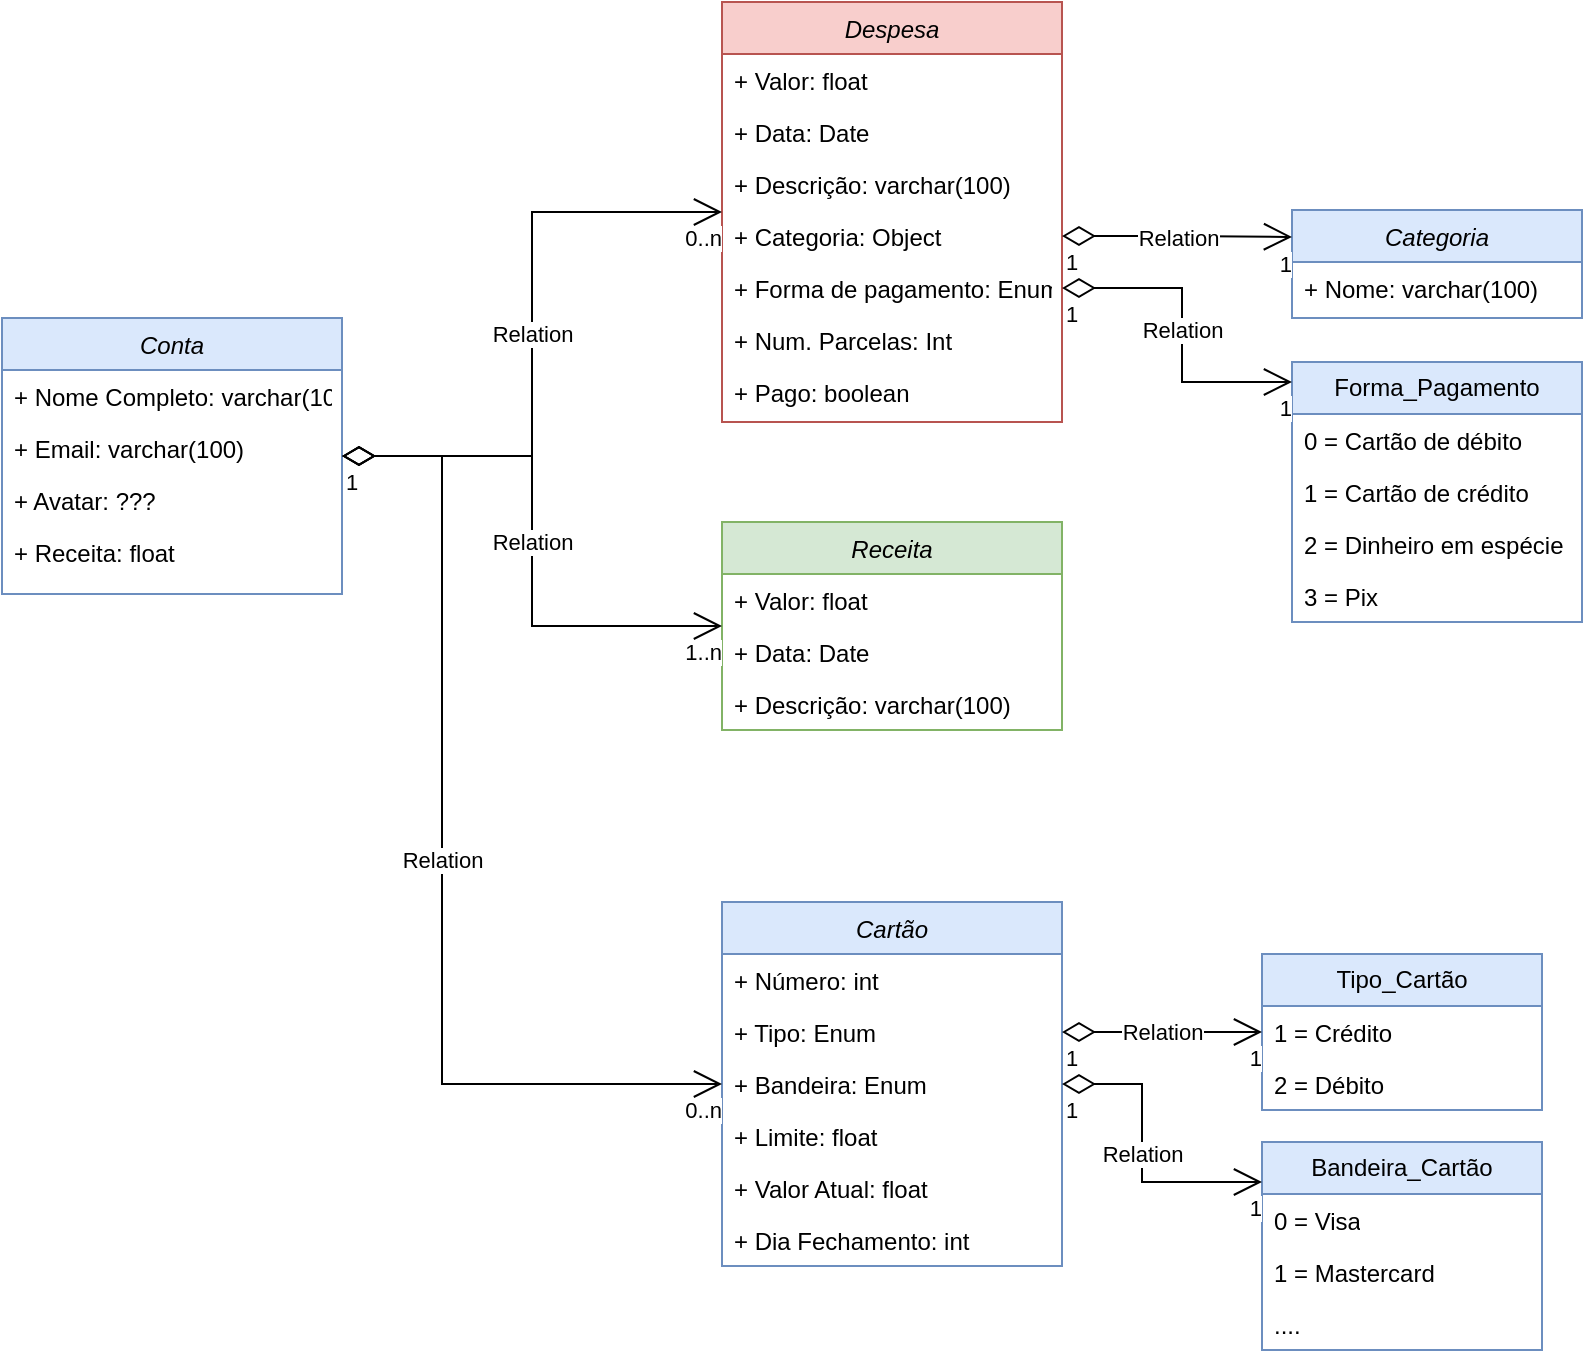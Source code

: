 <mxfile version="22.0.0" type="github">
  <diagram id="C5RBs43oDa-KdzZeNtuy" name="Page-1">
    <mxGraphModel dx="2177" dy="830" grid="1" gridSize="10" guides="1" tooltips="1" connect="1" arrows="1" fold="1" page="1" pageScale="1" pageWidth="827" pageHeight="1169" math="0" shadow="0">
      <root>
        <mxCell id="WIyWlLk6GJQsqaUBKTNV-0" />
        <mxCell id="WIyWlLk6GJQsqaUBKTNV-1" parent="WIyWlLk6GJQsqaUBKTNV-0" />
        <mxCell id="s34speLlv4YLylVvRb2c-0" value="Conta" style="swimlane;fontStyle=2;align=center;verticalAlign=top;childLayout=stackLayout;horizontal=1;startSize=26;horizontalStack=0;resizeParent=1;resizeLast=0;collapsible=1;marginBottom=0;rounded=0;shadow=0;strokeWidth=1;fillColor=#dae8fc;strokeColor=#6c8ebf;" vertex="1" parent="WIyWlLk6GJQsqaUBKTNV-1">
          <mxGeometry x="-820" y="238" width="170" height="138" as="geometry">
            <mxRectangle x="230" y="140" width="160" height="26" as="alternateBounds" />
          </mxGeometry>
        </mxCell>
        <mxCell id="s34speLlv4YLylVvRb2c-1" value="+ Nome Completo: varchar(100)" style="text;align=left;verticalAlign=top;spacingLeft=4;spacingRight=4;overflow=hidden;rotatable=0;points=[[0,0.5],[1,0.5]];portConstraint=eastwest;" vertex="1" parent="s34speLlv4YLylVvRb2c-0">
          <mxGeometry y="26" width="170" height="26" as="geometry" />
        </mxCell>
        <mxCell id="s34speLlv4YLylVvRb2c-2" value="+ Email: varchar(100)" style="text;align=left;verticalAlign=top;spacingLeft=4;spacingRight=4;overflow=hidden;rotatable=0;points=[[0,0.5],[1,0.5]];portConstraint=eastwest;rounded=0;shadow=0;html=0;" vertex="1" parent="s34speLlv4YLylVvRb2c-0">
          <mxGeometry y="52" width="170" height="26" as="geometry" />
        </mxCell>
        <mxCell id="s34speLlv4YLylVvRb2c-3" value="+ Avatar: ???" style="text;align=left;verticalAlign=top;spacingLeft=4;spacingRight=4;overflow=hidden;rotatable=0;points=[[0,0.5],[1,0.5]];portConstraint=eastwest;rounded=0;shadow=0;html=0;" vertex="1" parent="s34speLlv4YLylVvRb2c-0">
          <mxGeometry y="78" width="170" height="26" as="geometry" />
        </mxCell>
        <mxCell id="s34speLlv4YLylVvRb2c-5" value="+ Receita: float" style="text;align=left;verticalAlign=top;spacingLeft=4;spacingRight=4;overflow=hidden;rotatable=0;points=[[0,0.5],[1,0.5]];portConstraint=eastwest;" vertex="1" parent="s34speLlv4YLylVvRb2c-0">
          <mxGeometry y="104" width="170" height="26" as="geometry" />
        </mxCell>
        <mxCell id="s34speLlv4YLylVvRb2c-12" value="Despesa" style="swimlane;fontStyle=2;align=center;verticalAlign=top;childLayout=stackLayout;horizontal=1;startSize=26;horizontalStack=0;resizeParent=1;resizeLast=0;collapsible=1;marginBottom=0;rounded=0;shadow=0;strokeWidth=1;fillColor=#f8cecc;strokeColor=#b85450;" vertex="1" parent="WIyWlLk6GJQsqaUBKTNV-1">
          <mxGeometry x="-460" y="80" width="170" height="210" as="geometry">
            <mxRectangle x="230" y="140" width="160" height="26" as="alternateBounds" />
          </mxGeometry>
        </mxCell>
        <mxCell id="s34speLlv4YLylVvRb2c-15" value="+ Valor: float" style="text;align=left;verticalAlign=top;spacingLeft=4;spacingRight=4;overflow=hidden;rotatable=0;points=[[0,0.5],[1,0.5]];portConstraint=eastwest;rounded=0;shadow=0;html=0;" vertex="1" parent="s34speLlv4YLylVvRb2c-12">
          <mxGeometry y="26" width="170" height="26" as="geometry" />
        </mxCell>
        <mxCell id="s34speLlv4YLylVvRb2c-14" value="+ Data: Date" style="text;align=left;verticalAlign=top;spacingLeft=4;spacingRight=4;overflow=hidden;rotatable=0;points=[[0,0.5],[1,0.5]];portConstraint=eastwest;rounded=0;shadow=0;html=0;" vertex="1" parent="s34speLlv4YLylVvRb2c-12">
          <mxGeometry y="52" width="170" height="26" as="geometry" />
        </mxCell>
        <mxCell id="s34speLlv4YLylVvRb2c-18" value="+ Descrição: varchar(100)" style="text;align=left;verticalAlign=top;spacingLeft=4;spacingRight=4;overflow=hidden;rotatable=0;points=[[0,0.5],[1,0.5]];portConstraint=eastwest;rounded=0;shadow=0;html=0;" vertex="1" parent="s34speLlv4YLylVvRb2c-12">
          <mxGeometry y="78" width="170" height="26" as="geometry" />
        </mxCell>
        <mxCell id="s34speLlv4YLylVvRb2c-20" value="+ Categoria: Object" style="text;align=left;verticalAlign=top;spacingLeft=4;spacingRight=4;overflow=hidden;rotatable=0;points=[[0,0.5],[1,0.5]];portConstraint=eastwest;rounded=0;shadow=0;html=0;" vertex="1" parent="s34speLlv4YLylVvRb2c-12">
          <mxGeometry y="104" width="170" height="26" as="geometry" />
        </mxCell>
        <mxCell id="s34speLlv4YLylVvRb2c-19" value="+ Forma de pagamento: Enum" style="text;align=left;verticalAlign=top;spacingLeft=4;spacingRight=4;overflow=hidden;rotatable=0;points=[[0,0.5],[1,0.5]];portConstraint=eastwest;rounded=0;shadow=0;html=0;" vertex="1" parent="s34speLlv4YLylVvRb2c-12">
          <mxGeometry y="130" width="170" height="26" as="geometry" />
        </mxCell>
        <mxCell id="s34speLlv4YLylVvRb2c-21" value="+ Num. Parcelas: Int" style="text;align=left;verticalAlign=top;spacingLeft=4;spacingRight=4;overflow=hidden;rotatable=0;points=[[0,0.5],[1,0.5]];portConstraint=eastwest;rounded=0;shadow=0;html=0;" vertex="1" parent="s34speLlv4YLylVvRb2c-12">
          <mxGeometry y="156" width="170" height="26" as="geometry" />
        </mxCell>
        <mxCell id="s34speLlv4YLylVvRb2c-22" value="+ Pago: boolean" style="text;align=left;verticalAlign=top;spacingLeft=4;spacingRight=4;overflow=hidden;rotatable=0;points=[[0,0.5],[1,0.5]];portConstraint=eastwest;rounded=0;shadow=0;html=0;" vertex="1" parent="s34speLlv4YLylVvRb2c-12">
          <mxGeometry y="182" width="170" height="26" as="geometry" />
        </mxCell>
        <mxCell id="s34speLlv4YLylVvRb2c-23" value="Categoria" style="swimlane;fontStyle=2;align=center;verticalAlign=top;childLayout=stackLayout;horizontal=1;startSize=26;horizontalStack=0;resizeParent=1;resizeLast=0;collapsible=1;marginBottom=0;rounded=0;shadow=0;strokeWidth=1;fillColor=#dae8fc;strokeColor=#6c8ebf;" vertex="1" parent="WIyWlLk6GJQsqaUBKTNV-1">
          <mxGeometry x="-175" y="184" width="145" height="54" as="geometry">
            <mxRectangle x="230" y="140" width="160" height="26" as="alternateBounds" />
          </mxGeometry>
        </mxCell>
        <mxCell id="s34speLlv4YLylVvRb2c-24" value="+ Nome: varchar(100)" style="text;align=left;verticalAlign=top;spacingLeft=4;spacingRight=4;overflow=hidden;rotatable=0;points=[[0,0.5],[1,0.5]];portConstraint=eastwest;" vertex="1" parent="s34speLlv4YLylVvRb2c-23">
          <mxGeometry y="26" width="145" height="26" as="geometry" />
        </mxCell>
        <mxCell id="s34speLlv4YLylVvRb2c-31" value="Cartão" style="swimlane;fontStyle=2;align=center;verticalAlign=top;childLayout=stackLayout;horizontal=1;startSize=26;horizontalStack=0;resizeParent=1;resizeLast=0;collapsible=1;marginBottom=0;rounded=0;shadow=0;strokeWidth=1;fillColor=#dae8fc;strokeColor=#6c8ebf;" vertex="1" parent="WIyWlLk6GJQsqaUBKTNV-1">
          <mxGeometry x="-460" y="530" width="170" height="182" as="geometry">
            <mxRectangle x="230" y="140" width="160" height="26" as="alternateBounds" />
          </mxGeometry>
        </mxCell>
        <mxCell id="s34speLlv4YLylVvRb2c-32" value="+ Número: int" style="text;align=left;verticalAlign=top;spacingLeft=4;spacingRight=4;overflow=hidden;rotatable=0;points=[[0,0.5],[1,0.5]];portConstraint=eastwest;" vertex="1" parent="s34speLlv4YLylVvRb2c-31">
          <mxGeometry y="26" width="170" height="26" as="geometry" />
        </mxCell>
        <mxCell id="s34speLlv4YLylVvRb2c-33" value="+ Tipo: Enum" style="text;align=left;verticalAlign=top;spacingLeft=4;spacingRight=4;overflow=hidden;rotatable=0;points=[[0,0.5],[1,0.5]];portConstraint=eastwest;rounded=0;shadow=0;html=0;" vertex="1" parent="s34speLlv4YLylVvRb2c-31">
          <mxGeometry y="52" width="170" height="26" as="geometry" />
        </mxCell>
        <mxCell id="s34speLlv4YLylVvRb2c-34" value="+ Bandeira: Enum" style="text;align=left;verticalAlign=top;spacingLeft=4;spacingRight=4;overflow=hidden;rotatable=0;points=[[0,0.5],[1,0.5]];portConstraint=eastwest;rounded=0;shadow=0;html=0;" vertex="1" parent="s34speLlv4YLylVvRb2c-31">
          <mxGeometry y="78" width="170" height="26" as="geometry" />
        </mxCell>
        <mxCell id="s34speLlv4YLylVvRb2c-37" value="+ Limite: float" style="text;align=left;verticalAlign=top;spacingLeft=4;spacingRight=4;overflow=hidden;rotatable=0;points=[[0,0.5],[1,0.5]];portConstraint=eastwest;rounded=0;shadow=0;html=0;" vertex="1" parent="s34speLlv4YLylVvRb2c-31">
          <mxGeometry y="104" width="170" height="26" as="geometry" />
        </mxCell>
        <mxCell id="s34speLlv4YLylVvRb2c-38" value="+ Valor Atual: float" style="text;align=left;verticalAlign=top;spacingLeft=4;spacingRight=4;overflow=hidden;rotatable=0;points=[[0,0.5],[1,0.5]];portConstraint=eastwest;rounded=0;shadow=0;html=0;" vertex="1" parent="s34speLlv4YLylVvRb2c-31">
          <mxGeometry y="130" width="170" height="26" as="geometry" />
        </mxCell>
        <mxCell id="s34speLlv4YLylVvRb2c-39" value="+ Dia Fechamento: int" style="text;align=left;verticalAlign=top;spacingLeft=4;spacingRight=4;overflow=hidden;rotatable=0;points=[[0,0.5],[1,0.5]];portConstraint=eastwest;rounded=0;shadow=0;html=0;" vertex="1" parent="s34speLlv4YLylVvRb2c-31">
          <mxGeometry y="156" width="170" height="26" as="geometry" />
        </mxCell>
        <mxCell id="s34speLlv4YLylVvRb2c-40" value="Receita" style="swimlane;fontStyle=2;align=center;verticalAlign=top;childLayout=stackLayout;horizontal=1;startSize=26;horizontalStack=0;resizeParent=1;resizeLast=0;collapsible=1;marginBottom=0;rounded=0;shadow=0;strokeWidth=1;fillColor=#d5e8d4;strokeColor=#82b366;" vertex="1" parent="WIyWlLk6GJQsqaUBKTNV-1">
          <mxGeometry x="-460" y="340" width="170" height="104" as="geometry">
            <mxRectangle x="230" y="140" width="160" height="26" as="alternateBounds" />
          </mxGeometry>
        </mxCell>
        <mxCell id="s34speLlv4YLylVvRb2c-41" value="+ Valor: float" style="text;align=left;verticalAlign=top;spacingLeft=4;spacingRight=4;overflow=hidden;rotatable=0;points=[[0,0.5],[1,0.5]];portConstraint=eastwest;rounded=0;shadow=0;html=0;" vertex="1" parent="s34speLlv4YLylVvRb2c-40">
          <mxGeometry y="26" width="170" height="26" as="geometry" />
        </mxCell>
        <mxCell id="s34speLlv4YLylVvRb2c-42" value="+ Data: Date" style="text;align=left;verticalAlign=top;spacingLeft=4;spacingRight=4;overflow=hidden;rotatable=0;points=[[0,0.5],[1,0.5]];portConstraint=eastwest;rounded=0;shadow=0;html=0;" vertex="1" parent="s34speLlv4YLylVvRb2c-40">
          <mxGeometry y="52" width="170" height="26" as="geometry" />
        </mxCell>
        <mxCell id="s34speLlv4YLylVvRb2c-43" value="+ Descrição: varchar(100)" style="text;align=left;verticalAlign=top;spacingLeft=4;spacingRight=4;overflow=hidden;rotatable=0;points=[[0,0.5],[1,0.5]];portConstraint=eastwest;rounded=0;shadow=0;html=0;" vertex="1" parent="s34speLlv4YLylVvRb2c-40">
          <mxGeometry y="78" width="170" height="26" as="geometry" />
        </mxCell>
        <mxCell id="s34speLlv4YLylVvRb2c-49" value="Relation" style="endArrow=open;html=1;endSize=12;startArrow=diamondThin;startSize=14;startFill=0;edgeStyle=orthogonalEdgeStyle;rounded=0;entryX=0;entryY=0.25;entryDx=0;entryDy=0;" edge="1" parent="WIyWlLk6GJQsqaUBKTNV-1" source="s34speLlv4YLylVvRb2c-20" target="s34speLlv4YLylVvRb2c-23">
          <mxGeometry relative="1" as="geometry">
            <mxPoint x="-30" y="640" as="sourcePoint" />
            <mxPoint x="130" y="640" as="targetPoint" />
          </mxGeometry>
        </mxCell>
        <mxCell id="s34speLlv4YLylVvRb2c-50" value="1" style="edgeLabel;resizable=0;html=1;align=left;verticalAlign=top;" connectable="0" vertex="1" parent="s34speLlv4YLylVvRb2c-49">
          <mxGeometry x="-1" relative="1" as="geometry" />
        </mxCell>
        <mxCell id="s34speLlv4YLylVvRb2c-51" value="1" style="edgeLabel;resizable=0;html=1;align=right;verticalAlign=top;" connectable="0" vertex="1" parent="s34speLlv4YLylVvRb2c-49">
          <mxGeometry x="1" relative="1" as="geometry" />
        </mxCell>
        <mxCell id="s34speLlv4YLylVvRb2c-52" value="Relation" style="endArrow=open;html=1;endSize=12;startArrow=diamondThin;startSize=14;startFill=0;edgeStyle=orthogonalEdgeStyle;rounded=0;" edge="1" parent="WIyWlLk6GJQsqaUBKTNV-1" source="s34speLlv4YLylVvRb2c-0" target="s34speLlv4YLylVvRb2c-12">
          <mxGeometry relative="1" as="geometry">
            <mxPoint x="-300" y="430" as="sourcePoint" />
            <mxPoint x="-140" y="430" as="targetPoint" />
          </mxGeometry>
        </mxCell>
        <mxCell id="s34speLlv4YLylVvRb2c-53" value="1" style="edgeLabel;resizable=0;html=1;align=left;verticalAlign=top;" connectable="0" vertex="1" parent="s34speLlv4YLylVvRb2c-52">
          <mxGeometry x="-1" relative="1" as="geometry" />
        </mxCell>
        <mxCell id="s34speLlv4YLylVvRb2c-54" value="0..n" style="edgeLabel;resizable=0;html=1;align=right;verticalAlign=top;" connectable="0" vertex="1" parent="s34speLlv4YLylVvRb2c-52">
          <mxGeometry x="1" relative="1" as="geometry" />
        </mxCell>
        <mxCell id="s34speLlv4YLylVvRb2c-55" value="Relation" style="endArrow=open;html=1;endSize=12;startArrow=diamondThin;startSize=14;startFill=0;edgeStyle=orthogonalEdgeStyle;rounded=0;" edge="1" parent="WIyWlLk6GJQsqaUBKTNV-1" source="s34speLlv4YLylVvRb2c-0" target="s34speLlv4YLylVvRb2c-40">
          <mxGeometry relative="1" as="geometry">
            <mxPoint x="-640" y="317" as="sourcePoint" />
            <mxPoint x="-450" y="195" as="targetPoint" />
          </mxGeometry>
        </mxCell>
        <mxCell id="s34speLlv4YLylVvRb2c-56" value="1" style="edgeLabel;resizable=0;html=1;align=left;verticalAlign=top;" connectable="0" vertex="1" parent="s34speLlv4YLylVvRb2c-55">
          <mxGeometry x="-1" relative="1" as="geometry" />
        </mxCell>
        <mxCell id="s34speLlv4YLylVvRb2c-57" value="1..n" style="edgeLabel;resizable=0;html=1;align=right;verticalAlign=top;" connectable="0" vertex="1" parent="s34speLlv4YLylVvRb2c-55">
          <mxGeometry x="1" relative="1" as="geometry" />
        </mxCell>
        <mxCell id="s34speLlv4YLylVvRb2c-58" value="Relation" style="endArrow=open;html=1;endSize=12;startArrow=diamondThin;startSize=14;startFill=0;edgeStyle=orthogonalEdgeStyle;rounded=0;" edge="1" parent="WIyWlLk6GJQsqaUBKTNV-1" source="s34speLlv4YLylVvRb2c-0" target="s34speLlv4YLylVvRb2c-31">
          <mxGeometry relative="1" as="geometry">
            <mxPoint x="-640" y="317" as="sourcePoint" />
            <mxPoint x="-450" y="415" as="targetPoint" />
            <Array as="points">
              <mxPoint x="-600" y="307" />
              <mxPoint x="-600" y="621" />
            </Array>
          </mxGeometry>
        </mxCell>
        <mxCell id="s34speLlv4YLylVvRb2c-59" value="1" style="edgeLabel;resizable=0;html=1;align=left;verticalAlign=top;" connectable="0" vertex="1" parent="s34speLlv4YLylVvRb2c-58">
          <mxGeometry x="-1" relative="1" as="geometry" />
        </mxCell>
        <mxCell id="s34speLlv4YLylVvRb2c-60" value="0..n" style="edgeLabel;resizable=0;html=1;align=right;verticalAlign=top;" connectable="0" vertex="1" parent="s34speLlv4YLylVvRb2c-58">
          <mxGeometry x="1" relative="1" as="geometry" />
        </mxCell>
        <mxCell id="s34speLlv4YLylVvRb2c-62" value="Tipo_Cartão" style="swimlane;fontStyle=0;childLayout=stackLayout;horizontal=1;startSize=26;fillColor=#dae8fc;horizontalStack=0;resizeParent=1;resizeParentMax=0;resizeLast=0;collapsible=1;marginBottom=0;whiteSpace=wrap;html=1;strokeColor=#6c8ebf;" vertex="1" parent="WIyWlLk6GJQsqaUBKTNV-1">
          <mxGeometry x="-190" y="556" width="140" height="78" as="geometry" />
        </mxCell>
        <mxCell id="s34speLlv4YLylVvRb2c-63" value="1 = Crédito" style="text;strokeColor=none;fillColor=none;align=left;verticalAlign=top;spacingLeft=4;spacingRight=4;overflow=hidden;rotatable=0;points=[[0,0.5],[1,0.5]];portConstraint=eastwest;whiteSpace=wrap;html=1;" vertex="1" parent="s34speLlv4YLylVvRb2c-62">
          <mxGeometry y="26" width="140" height="26" as="geometry" />
        </mxCell>
        <mxCell id="s34speLlv4YLylVvRb2c-64" value="2 = Débito" style="text;strokeColor=none;fillColor=none;align=left;verticalAlign=top;spacingLeft=4;spacingRight=4;overflow=hidden;rotatable=0;points=[[0,0.5],[1,0.5]];portConstraint=eastwest;whiteSpace=wrap;html=1;" vertex="1" parent="s34speLlv4YLylVvRb2c-62">
          <mxGeometry y="52" width="140" height="26" as="geometry" />
        </mxCell>
        <mxCell id="s34speLlv4YLylVvRb2c-66" value="Relation" style="endArrow=open;html=1;endSize=12;startArrow=diamondThin;startSize=14;startFill=0;edgeStyle=orthogonalEdgeStyle;rounded=0;exitX=1;exitY=0.5;exitDx=0;exitDy=0;" edge="1" parent="WIyWlLk6GJQsqaUBKTNV-1" source="s34speLlv4YLylVvRb2c-33" target="s34speLlv4YLylVvRb2c-62">
          <mxGeometry relative="1" as="geometry">
            <mxPoint x="-640" y="317" as="sourcePoint" />
            <mxPoint x="-450" y="631" as="targetPoint" />
            <Array as="points" />
          </mxGeometry>
        </mxCell>
        <mxCell id="s34speLlv4YLylVvRb2c-67" value="1" style="edgeLabel;resizable=0;html=1;align=left;verticalAlign=top;" connectable="0" vertex="1" parent="s34speLlv4YLylVvRb2c-66">
          <mxGeometry x="-1" relative="1" as="geometry" />
        </mxCell>
        <mxCell id="s34speLlv4YLylVvRb2c-68" value="1" style="edgeLabel;resizable=0;html=1;align=right;verticalAlign=top;" connectable="0" vertex="1" parent="s34speLlv4YLylVvRb2c-66">
          <mxGeometry x="1" relative="1" as="geometry" />
        </mxCell>
        <mxCell id="s34speLlv4YLylVvRb2c-69" value="Forma_Pagamento" style="swimlane;fontStyle=0;childLayout=stackLayout;horizontal=1;startSize=26;fillColor=#dae8fc;horizontalStack=0;resizeParent=1;resizeParentMax=0;resizeLast=0;collapsible=1;marginBottom=0;whiteSpace=wrap;html=1;strokeColor=#6c8ebf;" vertex="1" parent="WIyWlLk6GJQsqaUBKTNV-1">
          <mxGeometry x="-175" y="260" width="145" height="130" as="geometry">
            <mxRectangle x="-175" y="260" width="140" height="30" as="alternateBounds" />
          </mxGeometry>
        </mxCell>
        <mxCell id="s34speLlv4YLylVvRb2c-70" value="0 = Cartão de débito" style="text;strokeColor=none;fillColor=none;align=left;verticalAlign=top;spacingLeft=4;spacingRight=4;overflow=hidden;rotatable=0;points=[[0,0.5],[1,0.5]];portConstraint=eastwest;whiteSpace=wrap;html=1;" vertex="1" parent="s34speLlv4YLylVvRb2c-69">
          <mxGeometry y="26" width="145" height="26" as="geometry" />
        </mxCell>
        <mxCell id="s34speLlv4YLylVvRb2c-71" value="1 = Cartão de crédito" style="text;strokeColor=none;fillColor=none;align=left;verticalAlign=top;spacingLeft=4;spacingRight=4;overflow=hidden;rotatable=0;points=[[0,0.5],[1,0.5]];portConstraint=eastwest;whiteSpace=wrap;html=1;" vertex="1" parent="s34speLlv4YLylVvRb2c-69">
          <mxGeometry y="52" width="145" height="26" as="geometry" />
        </mxCell>
        <mxCell id="s34speLlv4YLylVvRb2c-72" value="2 = Dinheiro em espécie" style="text;strokeColor=none;fillColor=none;align=left;verticalAlign=top;spacingLeft=4;spacingRight=4;overflow=hidden;rotatable=0;points=[[0,0.5],[1,0.5]];portConstraint=eastwest;whiteSpace=wrap;html=1;" vertex="1" parent="s34speLlv4YLylVvRb2c-69">
          <mxGeometry y="78" width="145" height="26" as="geometry" />
        </mxCell>
        <mxCell id="s34speLlv4YLylVvRb2c-83" value="3 = Pix" style="text;strokeColor=none;fillColor=none;align=left;verticalAlign=top;spacingLeft=4;spacingRight=4;overflow=hidden;rotatable=0;points=[[0,0.5],[1,0.5]];portConstraint=eastwest;whiteSpace=wrap;html=1;" vertex="1" parent="s34speLlv4YLylVvRb2c-69">
          <mxGeometry y="104" width="145" height="26" as="geometry" />
        </mxCell>
        <mxCell id="s34speLlv4YLylVvRb2c-73" value="Bandeira_Cartão" style="swimlane;fontStyle=0;childLayout=stackLayout;horizontal=1;startSize=26;fillColor=#dae8fc;horizontalStack=0;resizeParent=1;resizeParentMax=0;resizeLast=0;collapsible=1;marginBottom=0;whiteSpace=wrap;html=1;strokeColor=#6c8ebf;" vertex="1" parent="WIyWlLk6GJQsqaUBKTNV-1">
          <mxGeometry x="-190" y="650" width="140" height="104" as="geometry" />
        </mxCell>
        <mxCell id="s34speLlv4YLylVvRb2c-74" value="0 = Visa" style="text;strokeColor=none;fillColor=none;align=left;verticalAlign=top;spacingLeft=4;spacingRight=4;overflow=hidden;rotatable=0;points=[[0,0.5],[1,0.5]];portConstraint=eastwest;whiteSpace=wrap;html=1;" vertex="1" parent="s34speLlv4YLylVvRb2c-73">
          <mxGeometry y="26" width="140" height="26" as="geometry" />
        </mxCell>
        <mxCell id="s34speLlv4YLylVvRb2c-75" value="1 = Mastercard" style="text;strokeColor=none;fillColor=none;align=left;verticalAlign=top;spacingLeft=4;spacingRight=4;overflow=hidden;rotatable=0;points=[[0,0.5],[1,0.5]];portConstraint=eastwest;whiteSpace=wrap;html=1;" vertex="1" parent="s34speLlv4YLylVvRb2c-73">
          <mxGeometry y="52" width="140" height="26" as="geometry" />
        </mxCell>
        <mxCell id="s34speLlv4YLylVvRb2c-76" value="...." style="text;strokeColor=none;fillColor=none;align=left;verticalAlign=top;spacingLeft=4;spacingRight=4;overflow=hidden;rotatable=0;points=[[0,0.5],[1,0.5]];portConstraint=eastwest;whiteSpace=wrap;html=1;" vertex="1" parent="s34speLlv4YLylVvRb2c-73">
          <mxGeometry y="78" width="140" height="26" as="geometry" />
        </mxCell>
        <mxCell id="s34speLlv4YLylVvRb2c-77" value="Relation" style="endArrow=open;html=1;endSize=12;startArrow=diamondThin;startSize=14;startFill=0;edgeStyle=orthogonalEdgeStyle;rounded=0;exitX=1;exitY=0.5;exitDx=0;exitDy=0;" edge="1" parent="WIyWlLk6GJQsqaUBKTNV-1" source="s34speLlv4YLylVvRb2c-34" target="s34speLlv4YLylVvRb2c-73">
          <mxGeometry relative="1" as="geometry">
            <mxPoint x="-280" y="605" as="sourcePoint" />
            <mxPoint x="-180" y="605" as="targetPoint" />
            <Array as="points">
              <mxPoint x="-250" y="621" />
              <mxPoint x="-250" y="670" />
            </Array>
          </mxGeometry>
        </mxCell>
        <mxCell id="s34speLlv4YLylVvRb2c-78" value="1" style="edgeLabel;resizable=0;html=1;align=left;verticalAlign=top;" connectable="0" vertex="1" parent="s34speLlv4YLylVvRb2c-77">
          <mxGeometry x="-1" relative="1" as="geometry" />
        </mxCell>
        <mxCell id="s34speLlv4YLylVvRb2c-79" value="1" style="edgeLabel;resizable=0;html=1;align=right;verticalAlign=top;" connectable="0" vertex="1" parent="s34speLlv4YLylVvRb2c-77">
          <mxGeometry x="1" relative="1" as="geometry" />
        </mxCell>
        <mxCell id="s34speLlv4YLylVvRb2c-80" value="Relation" style="endArrow=open;html=1;endSize=12;startArrow=diamondThin;startSize=14;startFill=0;edgeStyle=orthogonalEdgeStyle;rounded=0;exitX=1;exitY=0.5;exitDx=0;exitDy=0;" edge="1" parent="WIyWlLk6GJQsqaUBKTNV-1" source="s34speLlv4YLylVvRb2c-19" target="s34speLlv4YLylVvRb2c-69">
          <mxGeometry relative="1" as="geometry">
            <mxPoint x="-280" y="207" as="sourcePoint" />
            <mxPoint x="-165" y="208" as="targetPoint" />
            <Array as="points">
              <mxPoint x="-230" y="223" />
              <mxPoint x="-230" y="270" />
            </Array>
          </mxGeometry>
        </mxCell>
        <mxCell id="s34speLlv4YLylVvRb2c-81" value="1" style="edgeLabel;resizable=0;html=1;align=left;verticalAlign=top;" connectable="0" vertex="1" parent="s34speLlv4YLylVvRb2c-80">
          <mxGeometry x="-1" relative="1" as="geometry" />
        </mxCell>
        <mxCell id="s34speLlv4YLylVvRb2c-82" value="1" style="edgeLabel;resizable=0;html=1;align=right;verticalAlign=top;" connectable="0" vertex="1" parent="s34speLlv4YLylVvRb2c-80">
          <mxGeometry x="1" relative="1" as="geometry" />
        </mxCell>
      </root>
    </mxGraphModel>
  </diagram>
</mxfile>

